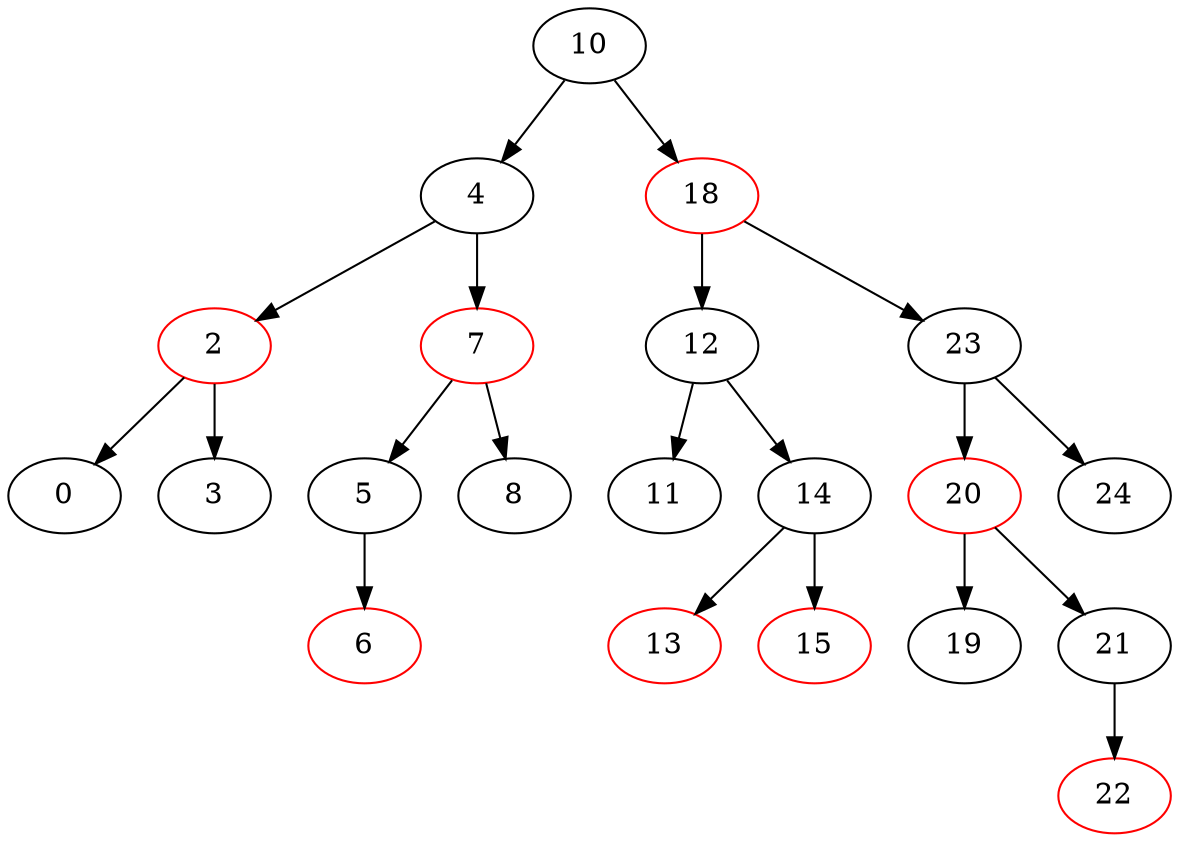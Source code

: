 digraph G { 
	10 [color=black];
	10 -> 4;
	4 [color=black];
	10 -> 18;
	18 [color=red];
	4 [color=black];
	4 -> 2;
	2 [color=red];
	4 -> 7;
	7 [color=red];
	18 [color=red];
	18 -> 12;
	12 [color=black];
	18 -> 23;
	23 [color=black];
	2 [color=red];
	2 -> 0;
	0 [color=black];
	2 -> 3;
	3 [color=black];
	7 [color=red];
	7 -> 5;
	5 [color=black];
	7 -> 8;
	8 [color=black];
	12 [color=black];
	12 -> 11;
	11 [color=black];
	12 -> 14;
	14 [color=black];
	23 [color=black];
	23 -> 20;
	20 [color=red];
	23 -> 24;
	24 [color=black];
	0 [color=black];
	3 [color=black];
	5 [color=black];
	5 -> 6;
	6 [color=red];
	8 [color=black];
	11 [color=black];
	14 [color=black];
	14 -> 13;
	13 [color=red];
	14 -> 15;
	15 [color=red];
	20 [color=red];
	20 -> 19;
	19 [color=black];
	20 -> 21;
	21 [color=black];
	24 [color=black];
	6 [color=red];
	13 [color=red];
	15 [color=red];
	19 [color=black];
	21 [color=black];
	21 -> 22;
	22 [color=red];
	22 [color=red];
}
